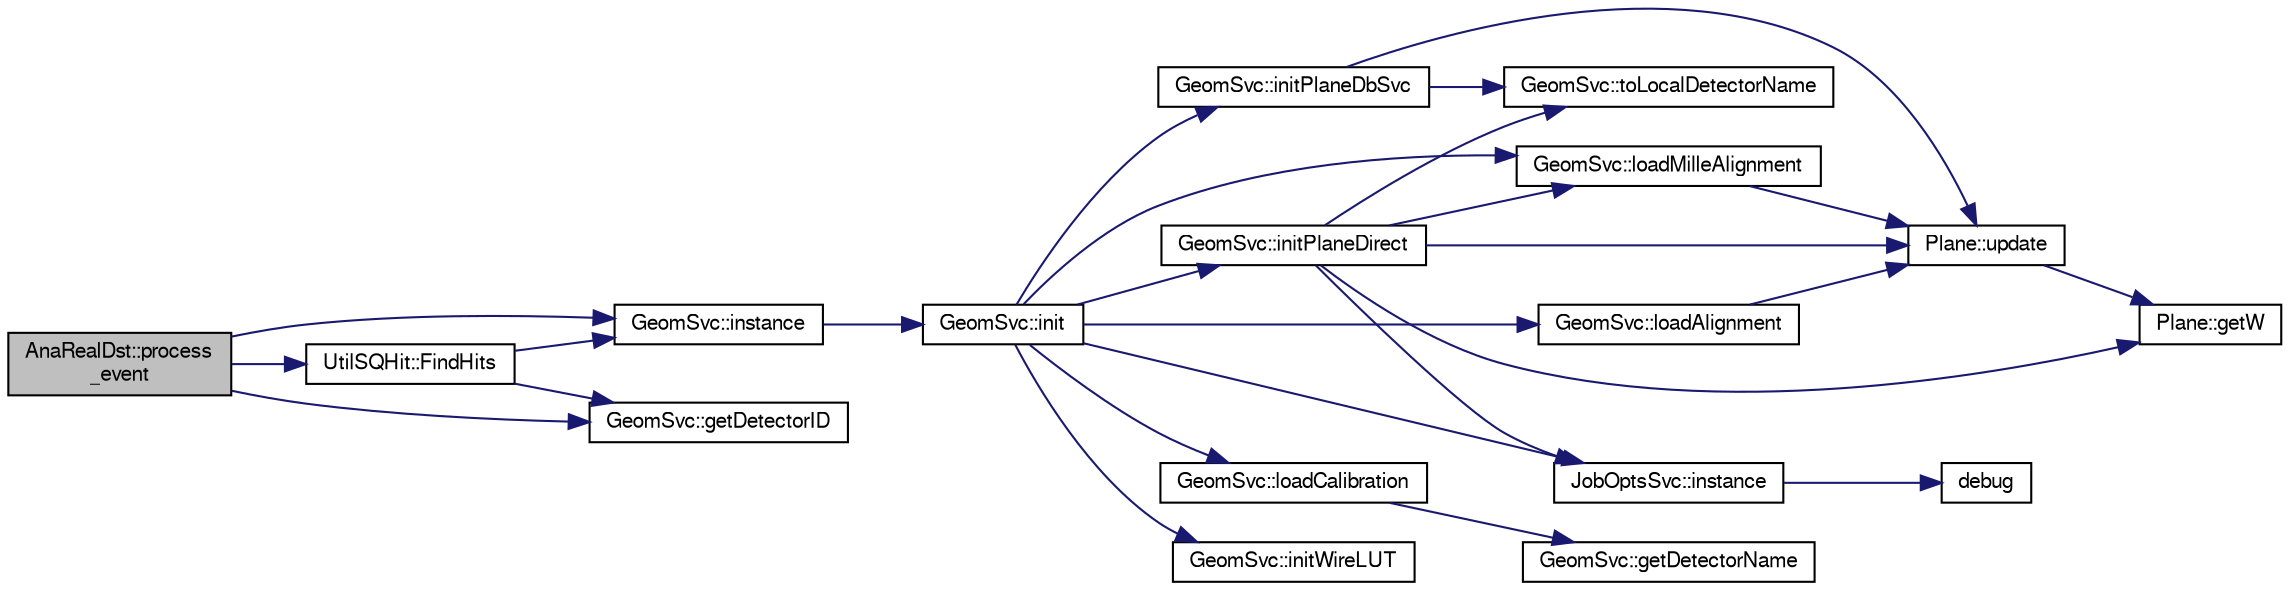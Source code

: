 digraph "AnaRealDst::process_event"
{
  bgcolor="transparent";
  edge [fontname="FreeSans",fontsize="10",labelfontname="FreeSans",labelfontsize="10"];
  node [fontname="FreeSans",fontsize="10",shape=record];
  rankdir="LR";
  Node1 [label="AnaRealDst::process\l_event",height=0.2,width=0.4,color="black", fillcolor="grey75", style="filled" fontcolor="black"];
  Node1 -> Node2 [color="midnightblue",fontsize="10",style="solid",fontname="FreeSans"];
  Node2 [label="UtilSQHit::FindHits",height=0.2,width=0.4,color="black",URL="$d0/dc5/namespaceUtilSQHit.html#aca695e2deb5df31564d6f1601816fe9e"];
  Node2 -> Node3 [color="midnightblue",fontsize="10",style="solid",fontname="FreeSans"];
  Node3 [label="GeomSvc::instance",height=0.2,width=0.4,color="black",URL="$d0/da0/classGeomSvc.html#a2b7ecf5467120206b9479654c48ad7c4",tooltip="singlton instance "];
  Node3 -> Node4 [color="midnightblue",fontsize="10",style="solid",fontname="FreeSans"];
  Node4 [label="GeomSvc::init",height=0.2,width=0.4,color="black",URL="$d0/da0/classGeomSvc.html#a96ec4efc82cbaed0b5623e4dd69385b6",tooltip="Initialization, either from MySQL or from ascii file. "];
  Node4 -> Node5 [color="midnightblue",fontsize="10",style="solid",fontname="FreeSans"];
  Node5 [label="GeomSvc::initPlaneDbSvc",height=0.2,width=0.4,color="black",URL="$d0/da0/classGeomSvc.html#adbe1473f9b3a8ff942da8d7d8ee28322"];
  Node5 -> Node6 [color="midnightblue",fontsize="10",style="solid",fontname="FreeSans"];
  Node6 [label="GeomSvc::toLocalDetectorName",height=0.2,width=0.4,color="black",URL="$d0/da0/classGeomSvc.html#a315e886f05db8254ed7d320706e268e6",tooltip="Convert the official detectorName to local detectorName. "];
  Node5 -> Node7 [color="midnightblue",fontsize="10",style="solid",fontname="FreeSans"];
  Node7 [label="Plane::update",height=0.2,width=0.4,color="black",URL="$dc/d90/classPlane.html#a7fbb07f76503fe057772e01f542afc32"];
  Node7 -> Node8 [color="midnightblue",fontsize="10",style="solid",fontname="FreeSans"];
  Node8 [label="Plane::getW",height=0.2,width=0.4,color="black",URL="$dc/d90/classPlane.html#a48ab3a309bee8c386464b36a7593df16"];
  Node4 -> Node9 [color="midnightblue",fontsize="10",style="solid",fontname="FreeSans"];
  Node9 [label="GeomSvc::initPlaneDirect",height=0.2,width=0.4,color="black",URL="$d0/da0/classGeomSvc.html#a0d550b9f787318d57cdae9db2d04d6fb"];
  Node9 -> Node10 [color="midnightblue",fontsize="10",style="solid",fontname="FreeSans"];
  Node10 [label="JobOptsSvc::instance",height=0.2,width=0.4,color="black",URL="$d8/d62/classJobOptsSvc.html#aeb0d694dc08274aa90b0d6b1ee8384cb",tooltip="singlton instance "];
  Node10 -> Node11 [color="midnightblue",fontsize="10",style="solid",fontname="FreeSans"];
  Node11 [label="debug",height=0.2,width=0.4,color="black",URL="$dd/d23/JobOptsSvc_8cxx.html#a71e70a8ecc08c35494b083076d2ace7b"];
  Node9 -> Node6 [color="midnightblue",fontsize="10",style="solid",fontname="FreeSans"];
  Node9 -> Node7 [color="midnightblue",fontsize="10",style="solid",fontname="FreeSans"];
  Node9 -> Node12 [color="midnightblue",fontsize="10",style="solid",fontname="FreeSans"];
  Node12 [label="GeomSvc::loadMilleAlignment",height=0.2,width=0.4,color="black",URL="$d0/da0/classGeomSvc.html#a418543d7b33fc95092b2cd4a7496f1b8"];
  Node12 -> Node7 [color="midnightblue",fontsize="10",style="solid",fontname="FreeSans"];
  Node9 -> Node8 [color="midnightblue",fontsize="10",style="solid",fontname="FreeSans"];
  Node4 -> Node10 [color="midnightblue",fontsize="10",style="solid",fontname="FreeSans"];
  Node4 -> Node13 [color="midnightblue",fontsize="10",style="solid",fontname="FreeSans"];
  Node13 [label="GeomSvc::loadAlignment",height=0.2,width=0.4,color="black",URL="$d0/da0/classGeomSvc.html#ab6c810e39b86ce66a4be6a596b4d54b8"];
  Node13 -> Node7 [color="midnightblue",fontsize="10",style="solid",fontname="FreeSans"];
  Node4 -> Node12 [color="midnightblue",fontsize="10",style="solid",fontname="FreeSans"];
  Node4 -> Node14 [color="midnightblue",fontsize="10",style="solid",fontname="FreeSans"];
  Node14 [label="GeomSvc::loadCalibration",height=0.2,width=0.4,color="black",URL="$d0/da0/classGeomSvc.html#abc60088ed5985a796f5df18ae4299661"];
  Node14 -> Node15 [color="midnightblue",fontsize="10",style="solid",fontname="FreeSans"];
  Node15 [label="GeomSvc::getDetectorName",height=0.2,width=0.4,color="black",URL="$d0/da0/classGeomSvc.html#a64fde7dce7f3df7cf534796d7da4ecdb"];
  Node4 -> Node16 [color="midnightblue",fontsize="10",style="solid",fontname="FreeSans"];
  Node16 [label="GeomSvc::initWireLUT",height=0.2,width=0.4,color="black",URL="$d0/da0/classGeomSvc.html#a0c78d3ac904cfbb367e96c73f176630d"];
  Node2 -> Node17 [color="midnightblue",fontsize="10",style="solid",fontname="FreeSans"];
  Node17 [label="GeomSvc::getDetectorID",height=0.2,width=0.4,color="black",URL="$d0/da0/classGeomSvc.html#a3e4f40789e9b2a98477ab8e8191d5ff2",tooltip="Get the plane position. "];
  Node1 -> Node17 [color="midnightblue",fontsize="10",style="solid",fontname="FreeSans"];
  Node1 -> Node3 [color="midnightblue",fontsize="10",style="solid",fontname="FreeSans"];
}
